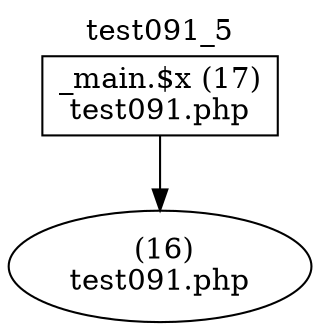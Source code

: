 digraph cfg {
  label="test091_5";
  labelloc=t;
  n1 [shape=box, label="_main.$x (17)\ntest091.php"];
  n2 [shape=ellipse, label=" (16)\ntest091.php"];
  n1 -> n2;
}
